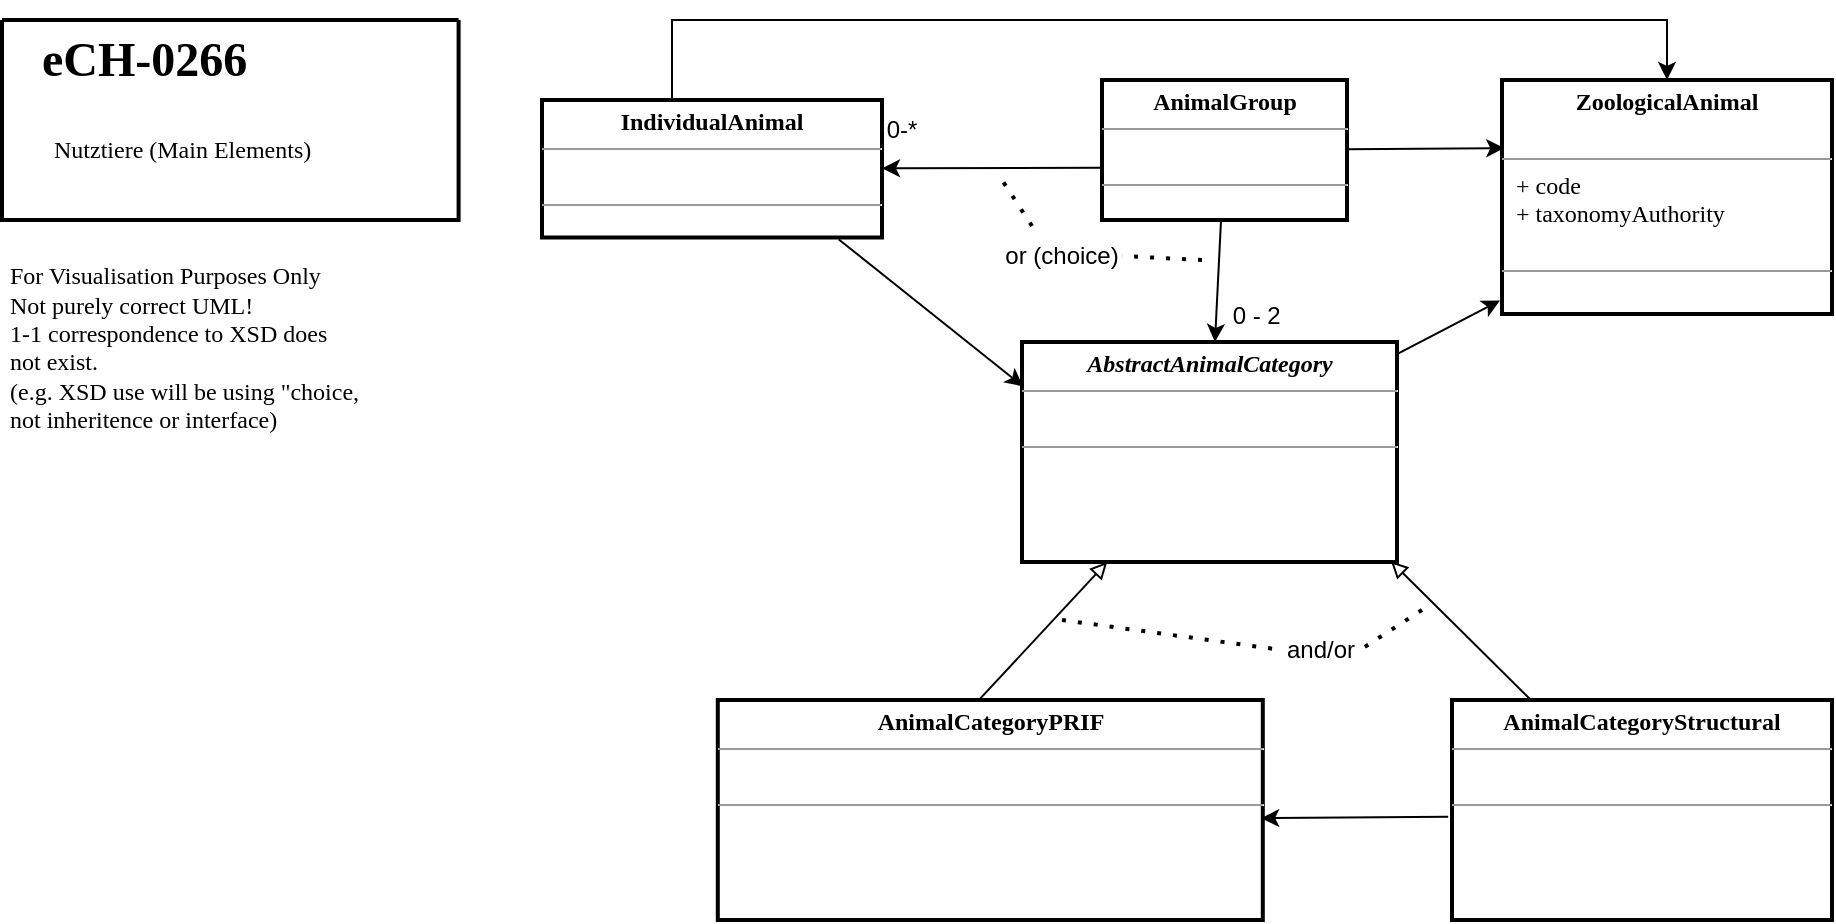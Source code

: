<mxfile version="24.2.5" type="device">
  <diagram id="C5RBs43oDa-KdzZeNtuy" name="Page-1">
    <mxGraphModel dx="794" dy="481" grid="1" gridSize="10" guides="1" tooltips="1" connect="1" arrows="1" fold="1" page="1" pageScale="1" pageWidth="1654" pageHeight="1169" math="0" shadow="0">
      <root>
        <mxCell id="WIyWlLk6GJQsqaUBKTNV-0" />
        <mxCell id="WIyWlLk6GJQsqaUBKTNV-1" parent="WIyWlLk6GJQsqaUBKTNV-0" />
        <mxCell id="IQKzHhust3R2YVrMN2TA-7" value="" style="swimlane;startSize=0;sketch=0;fontFamily=Verdana;strokeWidth=2;" parent="WIyWlLk6GJQsqaUBKTNV-1" vertex="1">
          <mxGeometry x="130" y="80" width="228.3" height="100" as="geometry" />
        </mxCell>
        <mxCell id="IQKzHhust3R2YVrMN2TA-8" value="&lt;h1&gt;&lt;span style=&quot;background-color: initial;&quot;&gt;eCH-0266&lt;/span&gt;&lt;/h1&gt;&lt;div&gt;&lt;br&gt;&lt;/div&gt;" style="text;html=1;strokeColor=none;fillColor=none;spacing=5;spacingTop=-20;whiteSpace=wrap;overflow=hidden;rounded=0;strokeWidth=2;fontFamily=Verdana;" parent="IQKzHhust3R2YVrMN2TA-7" vertex="1">
          <mxGeometry x="15.3" width="195.7" height="80" as="geometry" />
        </mxCell>
        <mxCell id="IQKzHhust3R2YVrMN2TA-9" value="Nutztiere (Main Elements)" style="text;html=1;strokeColor=none;fillColor=none;align=left;verticalAlign=middle;whiteSpace=wrap;rounded=0;strokeWidth=2;fontFamily=Verdana;" parent="IQKzHhust3R2YVrMN2TA-7" vertex="1">
          <mxGeometry x="23.6" y="50" width="226.4" height="30" as="geometry" />
        </mxCell>
        <mxCell id="IQKzHhust3R2YVrMN2TA-10" value="For Visualisation Purposes Only&lt;br&gt;Not purely correct UML!&lt;br&gt;1-1 correspondence to XSD does &lt;br&gt;not exist.&lt;br&gt;(e.g. XSD use will be using &quot;choice,&lt;br&gt;not inheritence or interface)&lt;div&gt;&lt;br/&gt;&lt;/div&gt;" style="text;html=1;strokeColor=none;fillColor=none;align=left;verticalAlign=middle;whiteSpace=wrap;rounded=0;strokeWidth=2;fontFamily=Verdana;" parent="WIyWlLk6GJQsqaUBKTNV-1" vertex="1">
          <mxGeometry x="132" y="235.75" width="258" height="30" as="geometry" />
        </mxCell>
        <mxCell id="9pI3XiUL6uwPabYbRZ2x-18" value="" style="endArrow=classic;html=1;sketch=0;fontFamily=Verdana;curved=1;entryX=0.007;entryY=0.291;entryDx=0;entryDy=0;entryPerimeter=0;" parent="WIyWlLk6GJQsqaUBKTNV-1" source="hPNaku2SBF6PlaKbOuDH-7" target="hPNaku2SBF6PlaKbOuDH-13" edge="1">
          <mxGeometry width="50" height="50" relative="1" as="geometry">
            <mxPoint x="610" y="80" as="sourcePoint" />
            <mxPoint x="1112.211" y="110" as="targetPoint" />
          </mxGeometry>
        </mxCell>
        <mxCell id="hPNaku2SBF6PlaKbOuDH-1" value="&lt;p style=&quot;margin:0px;margin-top:4px;text-align:center;&quot;&gt;&lt;b&gt;AnimalCategoryPRIF&lt;/b&gt;&lt;/p&gt;&lt;hr size=&quot;1&quot;&gt;&lt;p style=&quot;margin:0px;margin-left:4px;&quot;&gt;&amp;nbsp;&amp;nbsp;&lt;br&gt;&lt;/p&gt;&lt;hr size=&quot;1&quot;&gt;&lt;p style=&quot;margin:0px;margin-left:4px;&quot;&gt;&lt;br&gt;&lt;/p&gt;" style="verticalAlign=top;align=left;overflow=fill;fontSize=12;fontFamily=Verdana;html=1;sketch=0;strokeWidth=2;" parent="WIyWlLk6GJQsqaUBKTNV-1" vertex="1">
          <mxGeometry x="487.9" y="420" width="272.5" height="110" as="geometry" />
        </mxCell>
        <mxCell id="hPNaku2SBF6PlaKbOuDH-2" value="&lt;p style=&quot;margin:0px;margin-top:4px;text-align:center;&quot;&gt;&lt;b&gt;&lt;i&gt;AbstractAnimalCategory&lt;/i&gt;&lt;/b&gt;&lt;/p&gt;&lt;hr size=&quot;1&quot;&gt;&lt;p style=&quot;margin:0px;margin-left:4px;&quot;&gt;&amp;nbsp;&amp;nbsp;&lt;br&gt;&lt;/p&gt;&lt;hr size=&quot;1&quot;&gt;&lt;p style=&quot;margin:0px;margin-left:4px;&quot;&gt;&lt;br&gt;&lt;/p&gt;" style="verticalAlign=top;align=left;overflow=fill;fontSize=12;fontFamily=Verdana;html=1;sketch=0;strokeWidth=2;" parent="WIyWlLk6GJQsqaUBKTNV-1" vertex="1">
          <mxGeometry x="640" y="241" width="187.5" height="110" as="geometry" />
        </mxCell>
        <mxCell id="hPNaku2SBF6PlaKbOuDH-4" value="&lt;p style=&quot;margin:0px;margin-top:4px;text-align:center;&quot;&gt;&lt;b&gt;AnimalCategoryStructural&lt;/b&gt;&lt;/p&gt;&lt;hr size=&quot;1&quot;&gt;&lt;p style=&quot;margin:0px;margin-left:4px;&quot;&gt;&amp;nbsp;&lt;br&gt;&lt;/p&gt;&lt;hr size=&quot;1&quot;&gt;&lt;p style=&quot;margin:0px;margin-left:4px;&quot;&gt;&lt;br&gt;&lt;/p&gt;" style="verticalAlign=top;align=left;overflow=fill;fontSize=12;fontFamily=Verdana;html=1;sketch=0;strokeWidth=2;" parent="WIyWlLk6GJQsqaUBKTNV-1" vertex="1">
          <mxGeometry x="855" y="420" width="190" height="110" as="geometry" />
        </mxCell>
        <mxCell id="hPNaku2SBF6PlaKbOuDH-20" style="edgeStyle=orthogonalEdgeStyle;rounded=0;orthogonalLoop=1;jettySize=auto;html=1;entryX=0.5;entryY=0;entryDx=0;entryDy=0;" parent="WIyWlLk6GJQsqaUBKTNV-1" source="hPNaku2SBF6PlaKbOuDH-5" target="hPNaku2SBF6PlaKbOuDH-13" edge="1">
          <mxGeometry relative="1" as="geometry">
            <Array as="points">
              <mxPoint x="465" y="80" />
              <mxPoint x="963" y="80" />
            </Array>
          </mxGeometry>
        </mxCell>
        <mxCell id="hPNaku2SBF6PlaKbOuDH-5" value="&lt;p style=&quot;margin:0px;margin-top:4px;text-align:center;&quot;&gt;&lt;span&gt;IndividualAnimal&lt;/span&gt;&lt;/p&gt;&lt;hr size=&quot;1&quot;&gt;&lt;p style=&quot;margin:0px;margin-left:4px;&quot;&gt;&amp;nbsp;&amp;nbsp;&lt;br&gt;&lt;/p&gt;&lt;hr size=&quot;1&quot;&gt;&lt;p style=&quot;margin:0px;margin-left:4px;&quot;&gt;&lt;br&gt;&lt;/p&gt;" style="verticalAlign=top;align=left;overflow=fill;fontSize=12;fontFamily=Verdana;html=1;sketch=0;strokeWidth=2;fontStyle=1" parent="WIyWlLk6GJQsqaUBKTNV-1" vertex="1">
          <mxGeometry x="400" y="120" width="170" height="68.75" as="geometry" />
        </mxCell>
        <mxCell id="hPNaku2SBF6PlaKbOuDH-6" value="" style="endArrow=classic;html=1;sketch=0;fontFamily=Verdana;curved=1;" parent="WIyWlLk6GJQsqaUBKTNV-1" source="hPNaku2SBF6PlaKbOuDH-7" target="hPNaku2SBF6PlaKbOuDH-2" edge="1">
          <mxGeometry width="50" height="50" relative="1" as="geometry">
            <mxPoint x="853" y="-32" as="sourcePoint" />
            <mxPoint x="1033" y="120" as="targetPoint" />
          </mxGeometry>
        </mxCell>
        <mxCell id="hPNaku2SBF6PlaKbOuDH-7" value="&lt;p style=&quot;margin:0px;margin-top:4px;text-align:center;&quot;&gt;&lt;b&gt;AnimalGroup&lt;/b&gt;&lt;/p&gt;&lt;hr size=&quot;1&quot;&gt;&lt;p style=&quot;margin:0px;margin-left:4px;&quot;&gt;&amp;nbsp;&amp;nbsp;&lt;br&gt;&lt;/p&gt;&lt;hr size=&quot;1&quot;&gt;&lt;p style=&quot;margin:0px;margin-left:4px;&quot;&gt;&lt;br&gt;&lt;/p&gt;" style="verticalAlign=top;align=left;overflow=fill;fontSize=12;fontFamily=Verdana;html=1;sketch=0;strokeWidth=2;" parent="WIyWlLk6GJQsqaUBKTNV-1" vertex="1">
          <mxGeometry x="680" y="110" width="122.5" height="70" as="geometry" />
        </mxCell>
        <mxCell id="hPNaku2SBF6PlaKbOuDH-8" value="" style="endArrow=classic;html=1;sketch=0;fontFamily=Verdana;curved=1;exitX=-0.003;exitY=0.627;exitDx=0;exitDy=0;exitPerimeter=0;" parent="WIyWlLk6GJQsqaUBKTNV-1" source="hPNaku2SBF6PlaKbOuDH-7" target="hPNaku2SBF6PlaKbOuDH-5" edge="1">
          <mxGeometry width="50" height="50" relative="1" as="geometry">
            <mxPoint x="681" y="190" as="sourcePoint" />
            <mxPoint x="681" y="250" as="targetPoint" />
          </mxGeometry>
        </mxCell>
        <mxCell id="hPNaku2SBF6PlaKbOuDH-9" value="" style="endArrow=block;html=1;sketch=0;fontFamily=Verdana;curved=1;exitX=0.478;exitY=0.003;exitDx=0;exitDy=0;exitPerimeter=0;endFill=0;" parent="WIyWlLk6GJQsqaUBKTNV-1" source="hPNaku2SBF6PlaKbOuDH-1" target="hPNaku2SBF6PlaKbOuDH-2" edge="1">
          <mxGeometry width="50" height="50" relative="1" as="geometry">
            <mxPoint x="743" y="173" as="sourcePoint" />
            <mxPoint x="890" y="350" as="targetPoint" />
          </mxGeometry>
        </mxCell>
        <mxCell id="hPNaku2SBF6PlaKbOuDH-10" value="" style="endArrow=block;html=1;sketch=0;fontFamily=Verdana;curved=1;endFill=0;entryX=0.984;entryY=0.997;entryDx=0;entryDy=0;entryPerimeter=0;" parent="WIyWlLk6GJQsqaUBKTNV-1" source="hPNaku2SBF6PlaKbOuDH-4" target="hPNaku2SBF6PlaKbOuDH-2" edge="1">
          <mxGeometry width="50" height="50" relative="1" as="geometry">
            <mxPoint x="680" y="400" as="sourcePoint" />
            <mxPoint x="681" y="360" as="targetPoint" />
          </mxGeometry>
        </mxCell>
        <mxCell id="hPNaku2SBF6PlaKbOuDH-12" value="0 - 2&amp;nbsp;" style="text;html=1;align=center;verticalAlign=middle;whiteSpace=wrap;rounded=0;" parent="WIyWlLk6GJQsqaUBKTNV-1" vertex="1">
          <mxGeometry x="709" y="213" width="100" height="30" as="geometry" />
        </mxCell>
        <mxCell id="hPNaku2SBF6PlaKbOuDH-13" value="&lt;p style=&quot;margin:0px;margin-top:4px;text-align:center;&quot;&gt;&lt;b&gt;ZoologicalAnimal&lt;/b&gt;&lt;/p&gt;&lt;br&gt;&lt;hr size=&quot;1&quot;&gt;&lt;p style=&quot;margin:0px;margin-left:4px;&quot;&gt;&amp;nbsp;+ code&lt;br&gt;&lt;/p&gt;&lt;p style=&quot;margin:0px;margin-left:4px;&quot;&gt;&amp;nbsp;+ taxonomyAuthority&lt;/p&gt;&lt;p style=&quot;margin:0px;margin-left:4px;&quot;&gt;&lt;span style=&quot;background-color: initial;&quot;&gt;&amp;nbsp;&lt;/span&gt;&lt;br&gt;&lt;/p&gt;&lt;hr size=&quot;1&quot;&gt;&lt;p style=&quot;margin:0px;margin-left:4px;&quot;&gt;&lt;br&gt;&lt;/p&gt;" style="verticalAlign=top;align=left;overflow=fill;fontSize=12;fontFamily=Verdana;html=1;sketch=0;strokeWidth=2;" parent="WIyWlLk6GJQsqaUBKTNV-1" vertex="1">
          <mxGeometry x="880" y="110" width="165" height="117" as="geometry" />
        </mxCell>
        <mxCell id="hPNaku2SBF6PlaKbOuDH-14" value="" style="endArrow=classic;html=1;sketch=0;fontFamily=Verdana;curved=1;entryX=-0.006;entryY=0.942;entryDx=0;entryDy=0;entryPerimeter=0;" parent="WIyWlLk6GJQsqaUBKTNV-1" source="hPNaku2SBF6PlaKbOuDH-2" target="hPNaku2SBF6PlaKbOuDH-13" edge="1">
          <mxGeometry width="50" height="50" relative="1" as="geometry">
            <mxPoint x="260" y="218.99" as="sourcePoint" />
            <mxPoint x="439.979" y="370.99" as="targetPoint" />
          </mxGeometry>
        </mxCell>
        <mxCell id="hPNaku2SBF6PlaKbOuDH-15" value="or (choice)" style="text;html=1;align=center;verticalAlign=middle;whiteSpace=wrap;rounded=0;" parent="WIyWlLk6GJQsqaUBKTNV-1" vertex="1">
          <mxGeometry x="630" y="183" width="60" height="30" as="geometry" />
        </mxCell>
        <mxCell id="hPNaku2SBF6PlaKbOuDH-16" value="and/or" style="text;html=1;align=center;verticalAlign=middle;whiteSpace=wrap;rounded=0;" parent="WIyWlLk6GJQsqaUBKTNV-1" vertex="1">
          <mxGeometry x="770" y="380" width="39" height="30" as="geometry" />
        </mxCell>
        <mxCell id="hPNaku2SBF6PlaKbOuDH-17" value="" style="endArrow=classic;html=1;sketch=0;fontFamily=Verdana;curved=1;exitX=-0.01;exitY=0.531;exitDx=0;exitDy=0;entryX=0.997;entryY=0.537;entryDx=0;entryDy=0;entryPerimeter=0;exitPerimeter=0;" parent="WIyWlLk6GJQsqaUBKTNV-1" source="hPNaku2SBF6PlaKbOuDH-4" target="hPNaku2SBF6PlaKbOuDH-1" edge="1">
          <mxGeometry width="50" height="50" relative="1" as="geometry">
            <mxPoint x="743" y="173" as="sourcePoint" />
            <mxPoint x="890" y="250" as="targetPoint" />
          </mxGeometry>
        </mxCell>
        <mxCell id="hPNaku2SBF6PlaKbOuDH-19" value="" style="endArrow=classic;html=1;sketch=0;fontFamily=Verdana;curved=1;exitX=0.873;exitY=1.014;exitDx=0;exitDy=0;exitPerimeter=0;entryX=0.003;entryY=0.202;entryDx=0;entryDy=0;entryPerimeter=0;" parent="WIyWlLk6GJQsqaUBKTNV-1" source="hPNaku2SBF6PlaKbOuDH-5" target="hPNaku2SBF6PlaKbOuDH-2" edge="1">
          <mxGeometry width="50" height="50" relative="1" as="geometry">
            <mxPoint x="620" y="160" as="sourcePoint" />
            <mxPoint x="560" y="160" as="targetPoint" />
          </mxGeometry>
        </mxCell>
        <mxCell id="hPNaku2SBF6PlaKbOuDH-21" value="0-*" style="text;html=1;align=center;verticalAlign=middle;whiteSpace=wrap;rounded=0;" parent="WIyWlLk6GJQsqaUBKTNV-1" vertex="1">
          <mxGeometry x="530" y="120" width="100" height="30" as="geometry" />
        </mxCell>
        <mxCell id="hPNaku2SBF6PlaKbOuDH-22" value="" style="endArrow=none;dashed=1;html=1;dashPattern=1 3;strokeWidth=2;rounded=0;exitX=0.25;exitY=0;exitDx=0;exitDy=0;" parent="WIyWlLk6GJQsqaUBKTNV-1" source="hPNaku2SBF6PlaKbOuDH-15" edge="1">
          <mxGeometry width="50" height="50" relative="1" as="geometry">
            <mxPoint x="430" y="280" as="sourcePoint" />
            <mxPoint x="630" y="160" as="targetPoint" />
          </mxGeometry>
        </mxCell>
        <mxCell id="hPNaku2SBF6PlaKbOuDH-23" value="" style="endArrow=none;dashed=1;html=1;dashPattern=1 3;strokeWidth=2;rounded=0;entryX=1;entryY=0.5;entryDx=0;entryDy=0;" parent="WIyWlLk6GJQsqaUBKTNV-1" target="hPNaku2SBF6PlaKbOuDH-15" edge="1">
          <mxGeometry width="50" height="50" relative="1" as="geometry">
            <mxPoint x="730" y="200" as="sourcePoint" />
            <mxPoint x="500" y="230" as="targetPoint" />
          </mxGeometry>
        </mxCell>
        <mxCell id="hPNaku2SBF6PlaKbOuDH-24" value="" style="endArrow=none;dashed=1;html=1;dashPattern=1 3;strokeWidth=2;rounded=0;entryX=0;entryY=0.5;entryDx=0;entryDy=0;" parent="WIyWlLk6GJQsqaUBKTNV-1" target="hPNaku2SBF6PlaKbOuDH-16" edge="1">
          <mxGeometry width="50" height="50" relative="1" as="geometry">
            <mxPoint x="660" y="380" as="sourcePoint" />
            <mxPoint x="430" y="370" as="targetPoint" />
          </mxGeometry>
        </mxCell>
        <mxCell id="hPNaku2SBF6PlaKbOuDH-25" value="" style="endArrow=none;dashed=1;html=1;dashPattern=1 3;strokeWidth=2;rounded=0;entryX=1;entryY=0.5;entryDx=0;entryDy=0;" parent="WIyWlLk6GJQsqaUBKTNV-1" target="hPNaku2SBF6PlaKbOuDH-16" edge="1">
          <mxGeometry width="50" height="50" relative="1" as="geometry">
            <mxPoint x="840" y="375" as="sourcePoint" />
            <mxPoint x="800" y="470" as="targetPoint" />
          </mxGeometry>
        </mxCell>
      </root>
    </mxGraphModel>
  </diagram>
</mxfile>
